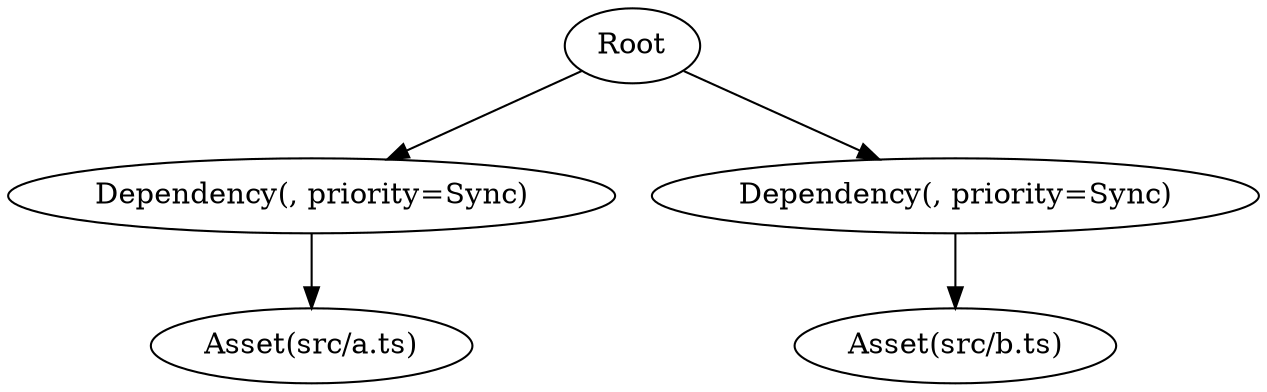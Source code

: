 digraph {
    0 [ label = "Root" ]
    1 [ label = "Asset(src/a.ts)" ]
    2 [ label = "Dependency(, priority=Sync)" ]
    3 [ label = "Asset(src/b.ts)" ]
    4 [ label = "Dependency(, priority=Sync)" ]
    0 -> 2 [ label = "" ]
    2 -> 1 [ label = "" ]
    0 -> 4 [ label = "" ]
    4 -> 3 [ label = "" ]
}
